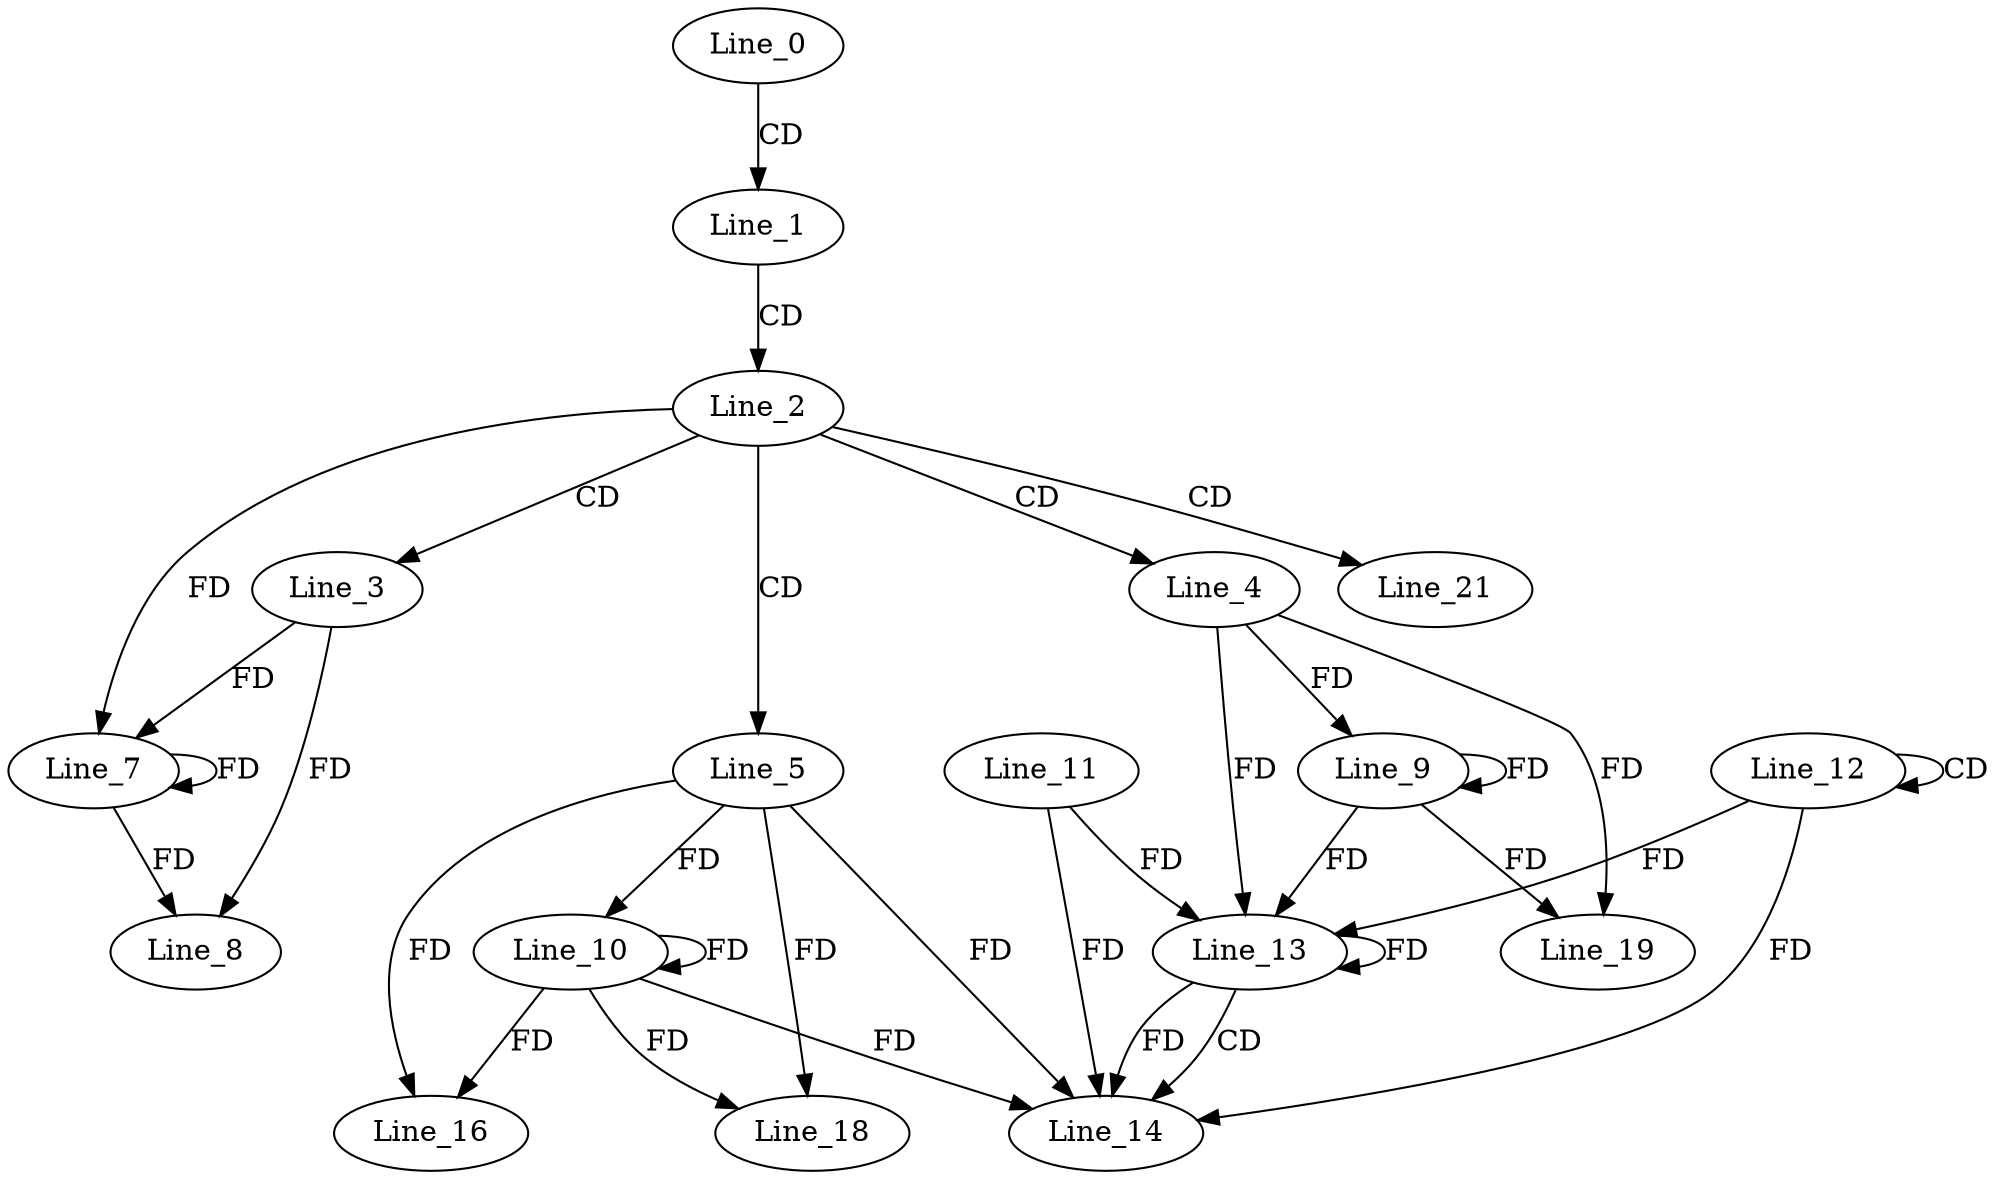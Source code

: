 digraph G {
  Line_0;
  Line_1;
  Line_2;
  Line_3;
  Line_4;
  Line_5;
  Line_7;
  Line_7;
  Line_7;
  Line_8;
  Line_9;
  Line_10;
  Line_12;
  Line_12;
  Line_13;
  Line_13;
  Line_11;
  Line_13;
  Line_14;
  Line_16;
  Line_18;
  Line_19;
  Line_21;
  Line_0 -> Line_1 [ label="CD" ];
  Line_1 -> Line_2 [ label="CD" ];
  Line_2 -> Line_3 [ label="CD" ];
  Line_2 -> Line_4 [ label="CD" ];
  Line_2 -> Line_5 [ label="CD" ];
  Line_3 -> Line_7 [ label="FD" ];
  Line_7 -> Line_7 [ label="FD" ];
  Line_2 -> Line_7 [ label="FD" ];
  Line_3 -> Line_8 [ label="FD" ];
  Line_7 -> Line_8 [ label="FD" ];
  Line_4 -> Line_9 [ label="FD" ];
  Line_9 -> Line_9 [ label="FD" ];
  Line_5 -> Line_10 [ label="FD" ];
  Line_10 -> Line_10 [ label="FD" ];
  Line_12 -> Line_12 [ label="CD" ];
  Line_13 -> Line_13 [ label="FD" ];
  Line_12 -> Line_13 [ label="FD" ];
  Line_4 -> Line_13 [ label="FD" ];
  Line_9 -> Line_13 [ label="FD" ];
  Line_11 -> Line_13 [ label="FD" ];
  Line_13 -> Line_14 [ label="CD" ];
  Line_5 -> Line_14 [ label="FD" ];
  Line_10 -> Line_14 [ label="FD" ];
  Line_11 -> Line_14 [ label="FD" ];
  Line_13 -> Line_14 [ label="FD" ];
  Line_12 -> Line_14 [ label="FD" ];
  Line_5 -> Line_16 [ label="FD" ];
  Line_10 -> Line_16 [ label="FD" ];
  Line_5 -> Line_18 [ label="FD" ];
  Line_10 -> Line_18 [ label="FD" ];
  Line_4 -> Line_19 [ label="FD" ];
  Line_9 -> Line_19 [ label="FD" ];
  Line_2 -> Line_21 [ label="CD" ];
}
